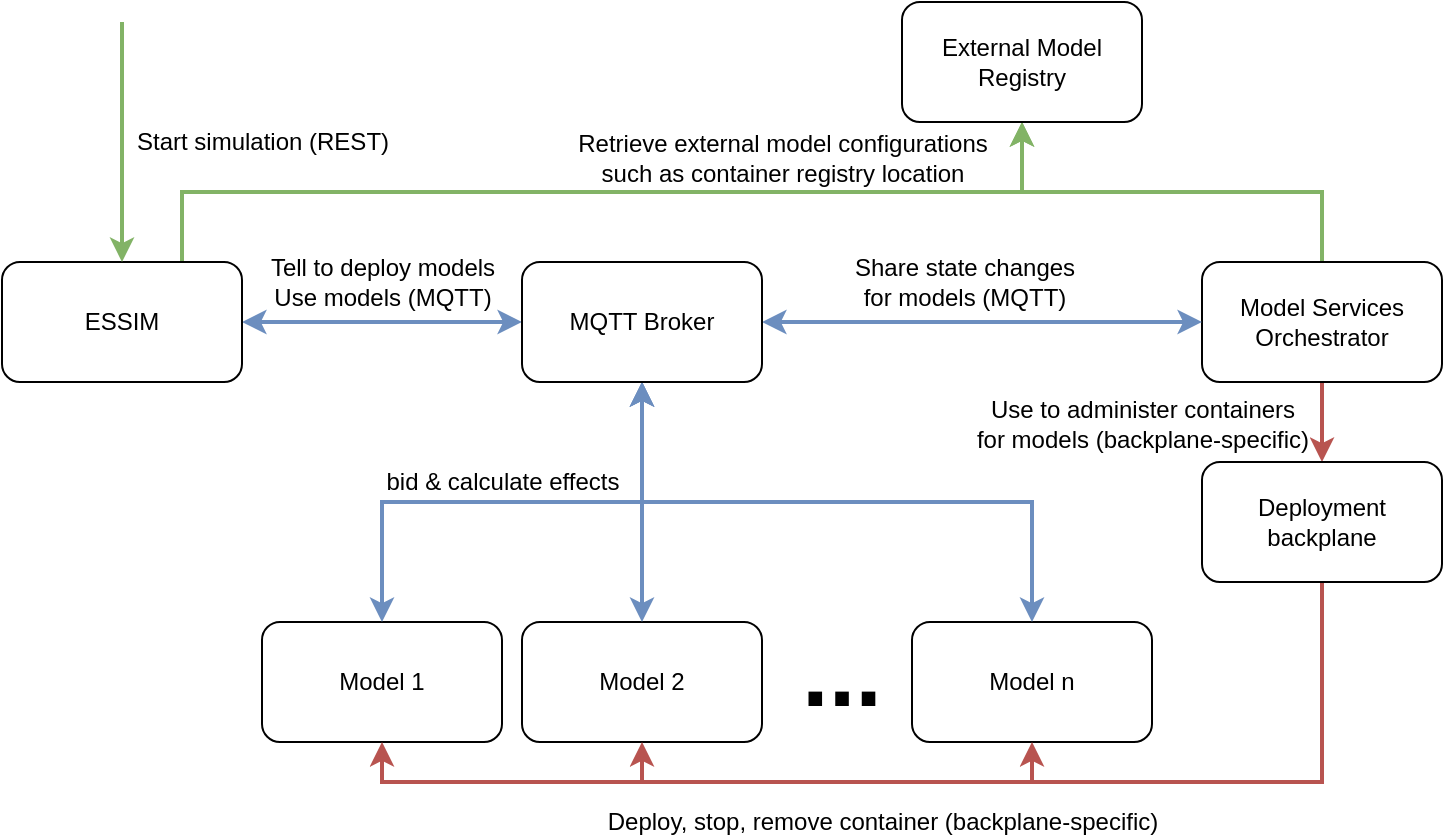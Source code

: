 <mxfile version="15.5.2" type="device"><diagram id="a17Q6D_ytqDnzrPV57ui" name="Page-1"><mxGraphModel dx="1422" dy="519" grid="1" gridSize="10" guides="1" tooltips="1" connect="1" arrows="1" fold="1" page="1" pageScale="1" pageWidth="850" pageHeight="1100" math="0" shadow="0"><root><mxCell id="0"/><mxCell id="1" parent="0"/><mxCell id="FUIx80UpsDMmiJj-J6sy-10" style="edgeStyle=orthogonalEdgeStyle;rounded=0;orthogonalLoop=1;jettySize=auto;html=1;exitX=1;exitY=0.5;exitDx=0;exitDy=0;fontSize=12;startArrow=classic;startFill=1;fillColor=#dae8fc;strokeColor=#6c8ebf;strokeWidth=2;" edge="1" parent="1" source="FUIx80UpsDMmiJj-J6sy-1" target="FUIx80UpsDMmiJj-J6sy-9"><mxGeometry relative="1" as="geometry"/></mxCell><mxCell id="FUIx80UpsDMmiJj-J6sy-15" value="Tell to deploy models&lt;br&gt;Use models (MQTT)" style="edgeLabel;html=1;align=center;verticalAlign=middle;resizable=0;points=[];fontSize=12;" vertex="1" connectable="0" parent="FUIx80UpsDMmiJj-J6sy-10"><mxGeometry x="0.291" y="2" relative="1" as="geometry"><mxPoint x="-21" y="-18" as="offset"/></mxGeometry></mxCell><mxCell id="FUIx80UpsDMmiJj-J6sy-28" style="edgeStyle=orthogonalEdgeStyle;rounded=0;orthogonalLoop=1;jettySize=auto;html=1;exitX=0.75;exitY=0;exitDx=0;exitDy=0;entryX=0.5;entryY=1;entryDx=0;entryDy=0;fontSize=12;startArrow=none;startFill=0;strokeWidth=2;fillColor=#d5e8d4;strokeColor=#82b366;" edge="1" parent="1" source="FUIx80UpsDMmiJj-J6sy-1" target="FUIx80UpsDMmiJj-J6sy-27"><mxGeometry relative="1" as="geometry"/></mxCell><mxCell id="FUIx80UpsDMmiJj-J6sy-30" value="Retrieve external model configurations&lt;br&gt;such as container registry location" style="edgeLabel;html=1;align=center;verticalAlign=middle;resizable=0;points=[];fontSize=12;" vertex="1" connectable="0" parent="FUIx80UpsDMmiJj-J6sy-28"><mxGeometry x="0.413" y="-3" relative="1" as="geometry"><mxPoint x="-11" y="-20" as="offset"/></mxGeometry></mxCell><mxCell id="FUIx80UpsDMmiJj-J6sy-1" value="ESSIM" style="rounded=1;whiteSpace=wrap;html=1;" vertex="1" parent="1"><mxGeometry x="70" y="270" width="120" height="60" as="geometry"/></mxCell><mxCell id="FUIx80UpsDMmiJj-J6sy-2" value="Model 1" style="rounded=1;whiteSpace=wrap;html=1;" vertex="1" parent="1"><mxGeometry x="200" y="450" width="120" height="60" as="geometry"/></mxCell><mxCell id="FUIx80UpsDMmiJj-J6sy-3" value="Model 2" style="rounded=1;whiteSpace=wrap;html=1;" vertex="1" parent="1"><mxGeometry x="330" y="450" width="120" height="60" as="geometry"/></mxCell><mxCell id="FUIx80UpsDMmiJj-J6sy-4" value="Model n" style="rounded=1;whiteSpace=wrap;html=1;" vertex="1" parent="1"><mxGeometry x="525" y="450" width="120" height="60" as="geometry"/></mxCell><mxCell id="FUIx80UpsDMmiJj-J6sy-5" value="&lt;b&gt;&lt;font style=&quot;font-size: 48px&quot;&gt;...&lt;/font&gt;&lt;/b&gt;" style="text;html=1;strokeColor=none;fillColor=none;align=center;verticalAlign=middle;whiteSpace=wrap;rounded=0;" vertex="1" parent="1"><mxGeometry x="460" y="460" width="60" height="30" as="geometry"/></mxCell><mxCell id="FUIx80UpsDMmiJj-J6sy-17" style="edgeStyle=orthogonalEdgeStyle;rounded=0;orthogonalLoop=1;jettySize=auto;html=1;exitX=0.5;exitY=1;exitDx=0;exitDy=0;entryX=0.5;entryY=0;entryDx=0;entryDy=0;fontSize=12;startArrow=none;startFill=0;fillColor=#f8cecc;strokeColor=#b85450;strokeWidth=2;" edge="1" parent="1" source="FUIx80UpsDMmiJj-J6sy-7" target="FUIx80UpsDMmiJj-J6sy-8"><mxGeometry relative="1" as="geometry"/></mxCell><mxCell id="FUIx80UpsDMmiJj-J6sy-18" value="Use to administer containers&lt;br&gt;for models (backplane-specific)" style="edgeLabel;html=1;align=center;verticalAlign=middle;resizable=0;points=[];fontSize=12;" vertex="1" connectable="0" parent="FUIx80UpsDMmiJj-J6sy-17"><mxGeometry x="0.467" y="1" relative="1" as="geometry"><mxPoint x="-91" y="-9" as="offset"/></mxGeometry></mxCell><mxCell id="FUIx80UpsDMmiJj-J6sy-29" style="edgeStyle=orthogonalEdgeStyle;rounded=0;orthogonalLoop=1;jettySize=auto;html=1;exitX=0.5;exitY=0;exitDx=0;exitDy=0;entryX=0.5;entryY=1;entryDx=0;entryDy=0;fontSize=12;startArrow=none;startFill=0;strokeWidth=2;fillColor=#d5e8d4;strokeColor=#82b366;" edge="1" parent="1" source="FUIx80UpsDMmiJj-J6sy-7" target="FUIx80UpsDMmiJj-J6sy-27"><mxGeometry relative="1" as="geometry"/></mxCell><mxCell id="FUIx80UpsDMmiJj-J6sy-7" value="&lt;font style=&quot;font-size: 12px&quot;&gt;Model Services Orchestrator&lt;br style=&quot;font-size: 12px;&quot;&gt;&lt;/font&gt;" style="rounded=1;whiteSpace=wrap;html=1;fontSize=12;" vertex="1" parent="1"><mxGeometry x="670" y="270" width="120" height="60" as="geometry"/></mxCell><mxCell id="FUIx80UpsDMmiJj-J6sy-19" style="edgeStyle=orthogonalEdgeStyle;rounded=0;orthogonalLoop=1;jettySize=auto;html=1;exitX=0.5;exitY=1;exitDx=0;exitDy=0;entryX=0.5;entryY=1;entryDx=0;entryDy=0;fontSize=12;startArrow=none;startFill=0;fillColor=#f8cecc;strokeColor=#b85450;strokeWidth=2;" edge="1" parent="1" source="FUIx80UpsDMmiJj-J6sy-8" target="FUIx80UpsDMmiJj-J6sy-4"><mxGeometry relative="1" as="geometry"/></mxCell><mxCell id="FUIx80UpsDMmiJj-J6sy-20" value="Deploy, stop, remove container (backplane-specific)" style="edgeLabel;html=1;align=center;verticalAlign=middle;resizable=0;points=[];fontSize=12;" vertex="1" connectable="0" parent="FUIx80UpsDMmiJj-J6sy-19"><mxGeometry x="-0.057" relative="1" as="geometry"><mxPoint x="-195" y="20" as="offset"/></mxGeometry></mxCell><mxCell id="FUIx80UpsDMmiJj-J6sy-21" style="edgeStyle=orthogonalEdgeStyle;rounded=0;orthogonalLoop=1;jettySize=auto;html=1;exitX=0.5;exitY=1;exitDx=0;exitDy=0;entryX=0.5;entryY=1;entryDx=0;entryDy=0;fontSize=12;startArrow=none;startFill=0;fillColor=#f8cecc;strokeColor=#b85450;strokeWidth=2;" edge="1" parent="1" source="FUIx80UpsDMmiJj-J6sy-8" target="FUIx80UpsDMmiJj-J6sy-3"><mxGeometry relative="1" as="geometry"/></mxCell><mxCell id="FUIx80UpsDMmiJj-J6sy-22" style="edgeStyle=orthogonalEdgeStyle;rounded=0;orthogonalLoop=1;jettySize=auto;html=1;exitX=0.5;exitY=1;exitDx=0;exitDy=0;entryX=0.5;entryY=1;entryDx=0;entryDy=0;fontSize=12;startArrow=none;startFill=0;fillColor=#f8cecc;strokeColor=#b85450;strokeWidth=2;" edge="1" parent="1" source="FUIx80UpsDMmiJj-J6sy-8" target="FUIx80UpsDMmiJj-J6sy-2"><mxGeometry relative="1" as="geometry"/></mxCell><mxCell id="FUIx80UpsDMmiJj-J6sy-8" value="Deployment backplane" style="rounded=1;whiteSpace=wrap;html=1;fontSize=12;" vertex="1" parent="1"><mxGeometry x="670" y="370" width="120" height="60" as="geometry"/></mxCell><mxCell id="FUIx80UpsDMmiJj-J6sy-11" style="edgeStyle=orthogonalEdgeStyle;rounded=0;orthogonalLoop=1;jettySize=auto;html=1;exitX=1;exitY=0.5;exitDx=0;exitDy=0;entryX=0;entryY=0.5;entryDx=0;entryDy=0;fontSize=12;startArrow=classic;startFill=1;fillColor=#dae8fc;strokeColor=#6c8ebf;strokeWidth=2;" edge="1" parent="1" source="FUIx80UpsDMmiJj-J6sy-9" target="FUIx80UpsDMmiJj-J6sy-7"><mxGeometry relative="1" as="geometry"/></mxCell><mxCell id="FUIx80UpsDMmiJj-J6sy-16" value="Share state changes&lt;br&gt;for models (MQTT)" style="edgeLabel;html=1;align=center;verticalAlign=middle;resizable=0;points=[];fontSize=12;" vertex="1" connectable="0" parent="FUIx80UpsDMmiJj-J6sy-11"><mxGeometry x="-0.2" y="1" relative="1" as="geometry"><mxPoint x="13" y="-19" as="offset"/></mxGeometry></mxCell><mxCell id="FUIx80UpsDMmiJj-J6sy-12" style="edgeStyle=orthogonalEdgeStyle;rounded=0;orthogonalLoop=1;jettySize=auto;html=1;exitX=0.5;exitY=1;exitDx=0;exitDy=0;entryX=0.5;entryY=0;entryDx=0;entryDy=0;fontSize=12;startArrow=classic;startFill=1;fillColor=#dae8fc;strokeColor=#6c8ebf;strokeWidth=2;" edge="1" parent="1" source="FUIx80UpsDMmiJj-J6sy-9" target="FUIx80UpsDMmiJj-J6sy-2"><mxGeometry relative="1" as="geometry"/></mxCell><mxCell id="FUIx80UpsDMmiJj-J6sy-23" value="bid &amp;amp; calculate effects" style="edgeLabel;html=1;align=center;verticalAlign=middle;resizable=0;points=[];fontSize=12;" vertex="1" connectable="0" parent="FUIx80UpsDMmiJj-J6sy-12"><mxGeometry x="0.208" y="-3" relative="1" as="geometry"><mxPoint x="21" y="-7" as="offset"/></mxGeometry></mxCell><mxCell id="FUIx80UpsDMmiJj-J6sy-13" style="edgeStyle=orthogonalEdgeStyle;rounded=0;orthogonalLoop=1;jettySize=auto;html=1;exitX=0.5;exitY=1;exitDx=0;exitDy=0;entryX=0.5;entryY=0;entryDx=0;entryDy=0;fontSize=12;startArrow=classic;startFill=1;fillColor=#dae8fc;strokeColor=#6c8ebf;strokeWidth=2;" edge="1" parent="1" source="FUIx80UpsDMmiJj-J6sy-9" target="FUIx80UpsDMmiJj-J6sy-3"><mxGeometry relative="1" as="geometry"/></mxCell><mxCell id="FUIx80UpsDMmiJj-J6sy-14" style="edgeStyle=orthogonalEdgeStyle;rounded=0;orthogonalLoop=1;jettySize=auto;html=1;exitX=0.5;exitY=1;exitDx=0;exitDy=0;entryX=0.5;entryY=0;entryDx=0;entryDy=0;fontSize=12;startArrow=classic;startFill=1;fillColor=#dae8fc;strokeColor=#6c8ebf;strokeWidth=2;" edge="1" parent="1" source="FUIx80UpsDMmiJj-J6sy-9" target="FUIx80UpsDMmiJj-J6sy-4"><mxGeometry relative="1" as="geometry"/></mxCell><mxCell id="FUIx80UpsDMmiJj-J6sy-9" value="MQTT Broker" style="rounded=1;whiteSpace=wrap;html=1;" vertex="1" parent="1"><mxGeometry x="330" y="270" width="120" height="60" as="geometry"/></mxCell><mxCell id="FUIx80UpsDMmiJj-J6sy-25" value="" style="endArrow=classic;html=1;rounded=0;fontSize=12;entryX=0.5;entryY=0;entryDx=0;entryDy=0;fillColor=#d5e8d4;strokeColor=#82b366;strokeWidth=2;" edge="1" parent="1" target="FUIx80UpsDMmiJj-J6sy-1"><mxGeometry width="50" height="50" relative="1" as="geometry"><mxPoint x="130" y="150" as="sourcePoint"/><mxPoint x="90" y="110" as="targetPoint"/></mxGeometry></mxCell><mxCell id="FUIx80UpsDMmiJj-J6sy-26" value="Start simulation (REST)" style="edgeLabel;html=1;align=center;verticalAlign=middle;resizable=0;points=[];fontSize=12;" vertex="1" connectable="0" parent="FUIx80UpsDMmiJj-J6sy-25"><mxGeometry x="0.3" y="-1" relative="1" as="geometry"><mxPoint x="71" y="-18" as="offset"/></mxGeometry></mxCell><mxCell id="FUIx80UpsDMmiJj-J6sy-27" value="External Model&lt;br&gt;Registry" style="rounded=1;whiteSpace=wrap;html=1;fontSize=12;" vertex="1" parent="1"><mxGeometry x="520" y="140" width="120" height="60" as="geometry"/></mxCell></root></mxGraphModel></diagram></mxfile>